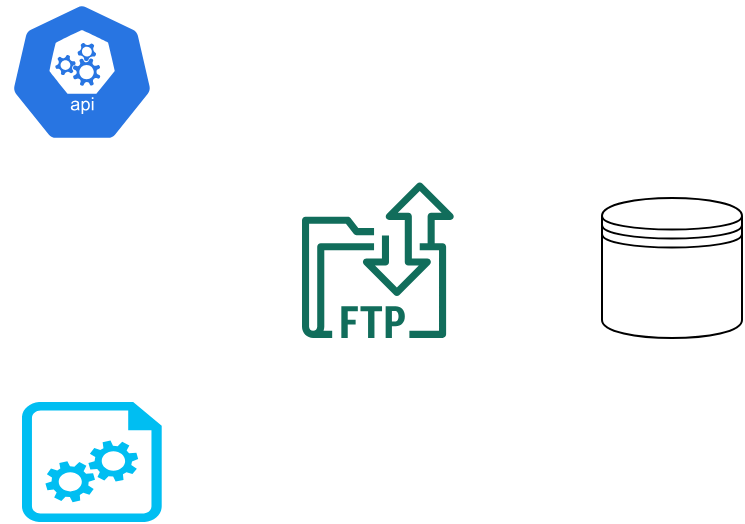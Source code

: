 <mxfile version="14.8.0" type="github">
  <diagram id="fYKfGPqdpj5STdfEeVyN" name="Page-1">
    <mxGraphModel dx="942" dy="582" grid="1" gridSize="10" guides="1" tooltips="1" connect="1" arrows="1" fold="1" page="1" pageScale="1" pageWidth="827" pageHeight="1169" math="0" shadow="0">
      <root>
        <mxCell id="0" />
        <mxCell id="1" parent="0" />
        <mxCell id="s__IYp2AZCWsRCQvnXPb-1" value="" style="verticalLabelPosition=bottom;html=1;verticalAlign=top;align=center;strokeColor=none;fillColor=#00BEF2;shape=mxgraph.azure.startup_task;pointerEvents=1;" vertex="1" parent="1">
          <mxGeometry x="100" y="270" width="70" height="60" as="geometry" />
        </mxCell>
        <mxCell id="s__IYp2AZCWsRCQvnXPb-2" value="" style="html=1;dashed=0;whitespace=wrap;fillColor=#2875E2;strokeColor=#ffffff;points=[[0.005,0.63,0],[0.1,0.2,0],[0.9,0.2,0],[0.5,0,0],[0.995,0.63,0],[0.72,0.99,0],[0.5,1,0],[0.28,0.99,0]];shape=mxgraph.kubernetes.icon;prIcon=api" vertex="1" parent="1">
          <mxGeometry x="90" y="70" width="80" height="70" as="geometry" />
        </mxCell>
        <mxCell id="s__IYp2AZCWsRCQvnXPb-3" value="" style="shape=datastore;whiteSpace=wrap;html=1;" vertex="1" parent="1">
          <mxGeometry x="390" y="168" width="70" height="70" as="geometry" />
        </mxCell>
        <mxCell id="s__IYp2AZCWsRCQvnXPb-4" value="" style="outlineConnect=0;fontColor=#232F3E;gradientColor=none;fillColor=#116D5B;strokeColor=none;dashed=0;verticalLabelPosition=bottom;verticalAlign=top;align=center;html=1;fontSize=12;fontStyle=0;aspect=fixed;shape=mxgraph.aws4.transfer_for_ftp_resource;" vertex="1" parent="1">
          <mxGeometry x="240" y="160" width="76" height="78" as="geometry" />
        </mxCell>
      </root>
    </mxGraphModel>
  </diagram>
</mxfile>
